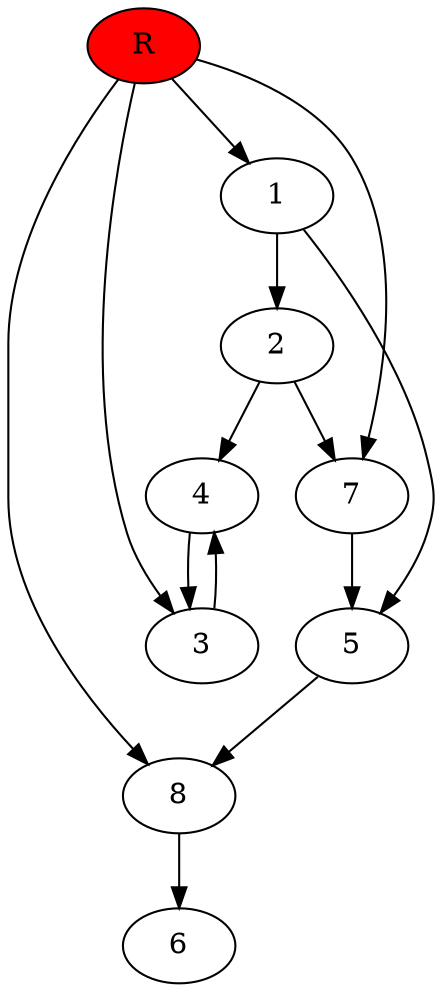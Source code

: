 digraph prb8036 {
	1
	2
	3
	4
	5
	6
	7
	8
	R [fillcolor="#ff0000" style=filled]
	1 -> 2
	1 -> 5
	2 -> 4
	2 -> 7
	3 -> 4
	4 -> 3
	5 -> 8
	7 -> 5
	8 -> 6
	R -> 1
	R -> 3
	R -> 7
	R -> 8
}
